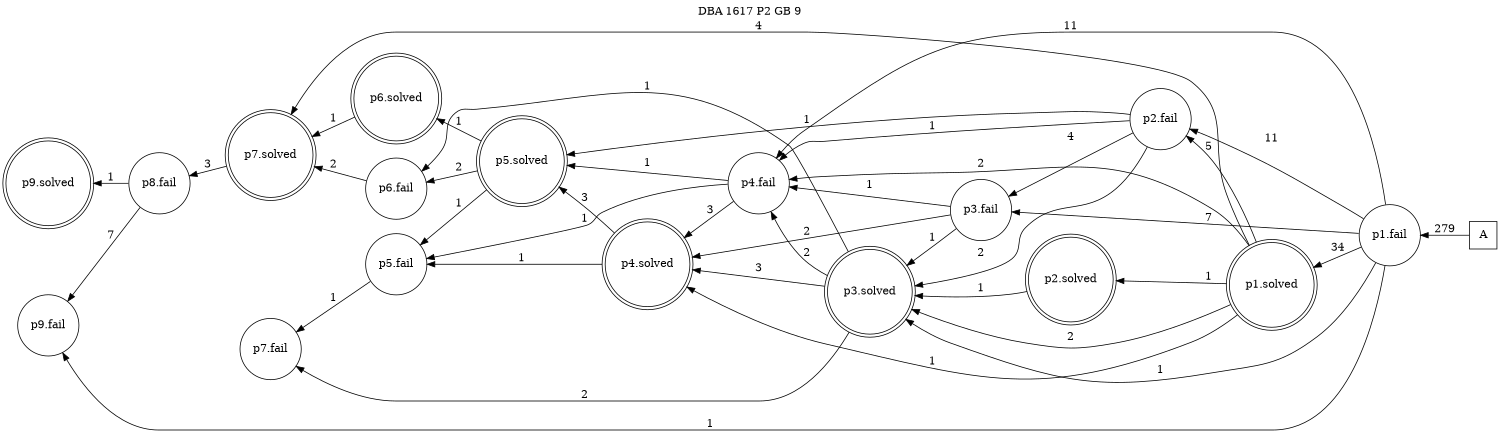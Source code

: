 digraph DBA_1617_P2_GB_9 {
labelloc="tl"
label= " DBA 1617 P2 GB 9 "
rankdir="RL";
graph [ size=" 10 , 10 !"]

"A" [shape="square" label="A"]
"p1.fail" [shape="circle" label="p1.fail"]
"p1.solved" [shape="doublecircle" label="p1.solved"]
"p2.fail" [shape="circle" label="p2.fail"]
"p3.fail" [shape="circle" label="p3.fail"]
"p3.solved" [shape="doublecircle" label="p3.solved"]
"p4.fail" [shape="circle" label="p4.fail"]
"p5.fail" [shape="circle" label="p5.fail"]
"p4.solved" [shape="doublecircle" label="p4.solved"]
"p5.solved" [shape="doublecircle" label="p5.solved"]
"p6.fail" [shape="circle" label="p6.fail"]
"p7.solved" [shape="doublecircle" label="p7.solved"]
"p8.fail" [shape="circle" label="p8.fail"]
"p9.fail" [shape="circle" label="p9.fail"]
"p7.fail" [shape="circle" label="p7.fail"]
"p2.solved" [shape="doublecircle" label="p2.solved"]
"p6.solved" [shape="doublecircle" label="p6.solved"]
"p9.solved" [shape="doublecircle" label="p9.solved"]
"A" -> "p1.fail" [ label=279]
"p1.fail" -> "p1.solved" [ label=34]
"p1.fail" -> "p2.fail" [ label=11]
"p1.fail" -> "p3.fail" [ label=7]
"p1.fail" -> "p3.solved" [ label=1]
"p1.fail" -> "p4.fail" [ label=11]
"p1.fail" -> "p9.fail" [ label=1]
"p1.solved" -> "p2.fail" [ label=5]
"p1.solved" -> "p3.solved" [ label=2]
"p1.solved" -> "p4.fail" [ label=2]
"p1.solved" -> "p4.solved" [ label=1]
"p1.solved" -> "p7.solved" [ label=4]
"p1.solved" -> "p2.solved" [ label=1]
"p2.fail" -> "p3.fail" [ label=4]
"p2.fail" -> "p3.solved" [ label=2]
"p2.fail" -> "p4.fail" [ label=1]
"p2.fail" -> "p5.solved" [ label=1]
"p3.fail" -> "p3.solved" [ label=1]
"p3.fail" -> "p4.fail" [ label=1]
"p3.fail" -> "p4.solved" [ label=2]
"p3.solved" -> "p4.fail" [ label=2]
"p3.solved" -> "p4.solved" [ label=3]
"p3.solved" -> "p6.fail" [ label=1]
"p3.solved" -> "p7.fail" [ label=2]
"p4.fail" -> "p5.fail" [ label=1]
"p4.fail" -> "p4.solved" [ label=3]
"p4.fail" -> "p5.solved" [ label=1]
"p5.fail" -> "p7.fail" [ label=1]
"p4.solved" -> "p5.fail" [ label=1]
"p4.solved" -> "p5.solved" [ label=3]
"p5.solved" -> "p5.fail" [ label=1]
"p5.solved" -> "p6.fail" [ label=2]
"p5.solved" -> "p6.solved" [ label=1]
"p6.fail" -> "p7.solved" [ label=2]
"p7.solved" -> "p8.fail" [ label=3]
"p8.fail" -> "p9.fail" [ label=7]
"p8.fail" -> "p9.solved" [ label=1]
"p2.solved" -> "p3.solved" [ label=1]
"p6.solved" -> "p7.solved" [ label=1]
}
